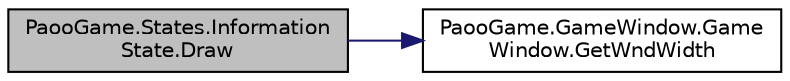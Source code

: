 digraph "PaooGame.States.InformationState.Draw"
{
 // INTERACTIVE_SVG=YES
 // LATEX_PDF_SIZE
  edge [fontname="Helvetica",fontsize="10",labelfontname="Helvetica",labelfontsize="10"];
  node [fontname="Helvetica",fontsize="10",shape=record];
  rankdir="LR";
  Node1 [label="PaooGame.States.Information\lState.Draw",height=0.2,width=0.4,color="black", fillcolor="grey75", style="filled", fontcolor="black",tooltip="Deseneaza starea actuala."];
  Node1 -> Node2 [color="midnightblue",fontsize="10",style="solid",fontname="Helvetica"];
  Node2 [label="PaooGame.GameWindow.Game\lWindow.GetWndWidth",height=0.2,width=0.4,color="black", fillcolor="white", style="filled",URL="$class_paoo_game_1_1_game_window_1_1_game_window.html#a39360a42d4d8c24c2ebec8b3d03f2352",tooltip="Returneaza latimea ferestrei."];
}
